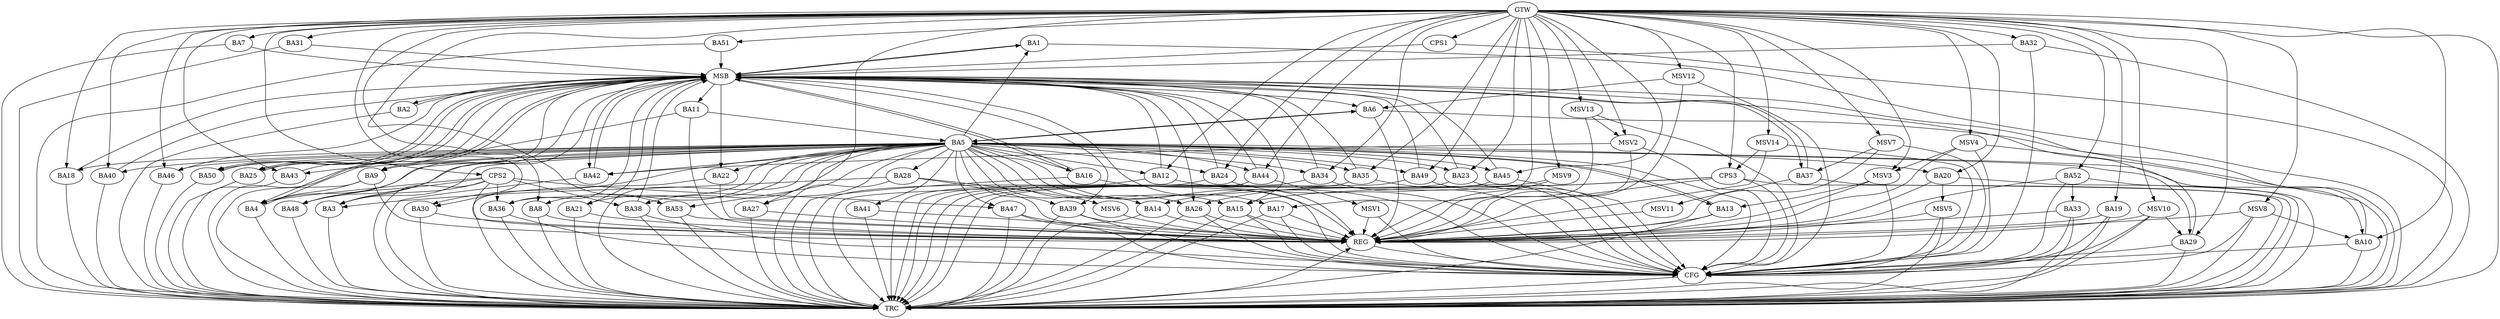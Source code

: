 strict digraph G {
  BA1 [ label="BA1" ];
  BA2 [ label="BA2" ];
  BA3 [ label="BA3" ];
  BA4 [ label="BA4" ];
  BA5 [ label="BA5" ];
  BA6 [ label="BA6" ];
  BA7 [ label="BA7" ];
  BA8 [ label="BA8" ];
  BA9 [ label="BA9" ];
  BA10 [ label="BA10" ];
  BA11 [ label="BA11" ];
  BA12 [ label="BA12" ];
  BA13 [ label="BA13" ];
  BA14 [ label="BA14" ];
  BA15 [ label="BA15" ];
  BA16 [ label="BA16" ];
  BA17 [ label="BA17" ];
  BA18 [ label="BA18" ];
  BA19 [ label="BA19" ];
  BA20 [ label="BA20" ];
  BA21 [ label="BA21" ];
  BA22 [ label="BA22" ];
  BA23 [ label="BA23" ];
  BA24 [ label="BA24" ];
  BA25 [ label="BA25" ];
  BA26 [ label="BA26" ];
  BA27 [ label="BA27" ];
  BA28 [ label="BA28" ];
  BA29 [ label="BA29" ];
  BA30 [ label="BA30" ];
  BA31 [ label="BA31" ];
  BA32 [ label="BA32" ];
  BA33 [ label="BA33" ];
  BA34 [ label="BA34" ];
  BA35 [ label="BA35" ];
  BA36 [ label="BA36" ];
  BA37 [ label="BA37" ];
  BA38 [ label="BA38" ];
  BA39 [ label="BA39" ];
  BA40 [ label="BA40" ];
  BA41 [ label="BA41" ];
  BA42 [ label="BA42" ];
  BA43 [ label="BA43" ];
  BA44 [ label="BA44" ];
  BA45 [ label="BA45" ];
  BA46 [ label="BA46" ];
  BA47 [ label="BA47" ];
  BA48 [ label="BA48" ];
  BA49 [ label="BA49" ];
  BA50 [ label="BA50" ];
  BA51 [ label="BA51" ];
  BA52 [ label="BA52" ];
  BA53 [ label="BA53" ];
  CPS1 [ label="CPS1" ];
  CPS2 [ label="CPS2" ];
  CPS3 [ label="CPS3" ];
  GTW [ label="GTW" ];
  REG [ label="REG" ];
  MSB [ label="MSB" ];
  CFG [ label="CFG" ];
  TRC [ label="TRC" ];
  MSV1 [ label="MSV1" ];
  MSV2 [ label="MSV2" ];
  MSV3 [ label="MSV3" ];
  MSV4 [ label="MSV4" ];
  MSV5 [ label="MSV5" ];
  MSV6 [ label="MSV6" ];
  MSV7 [ label="MSV7" ];
  MSV8 [ label="MSV8" ];
  MSV9 [ label="MSV9" ];
  MSV10 [ label="MSV10" ];
  MSV11 [ label="MSV11" ];
  MSV12 [ label="MSV12" ];
  MSV13 [ label="MSV13" ];
  MSV14 [ label="MSV14" ];
  BA5 -> BA4;
  BA6 -> BA5;
  BA9 -> BA4;
  BA11 -> BA5;
  BA13 -> BA5;
  BA28 -> BA3;
  BA52 -> BA33;
  CPS2 -> BA3;
  CPS2 -> BA36;
  CPS2 -> BA4;
  CPS2 -> BA48;
  CPS2 -> BA38;
  CPS2 -> BA47;
  CPS3 -> BA15;
  CPS3 -> BA14;
  GTW -> BA7;
  GTW -> BA8;
  GTW -> BA10;
  GTW -> BA12;
  GTW -> BA17;
  GTW -> BA18;
  GTW -> BA19;
  GTW -> BA20;
  GTW -> BA23;
  GTW -> BA24;
  GTW -> BA27;
  GTW -> BA29;
  GTW -> BA30;
  GTW -> BA31;
  GTW -> BA32;
  GTW -> BA34;
  GTW -> BA35;
  GTW -> BA40;
  GTW -> BA43;
  GTW -> BA44;
  GTW -> BA45;
  GTW -> BA46;
  GTW -> BA49;
  GTW -> BA51;
  GTW -> BA52;
  GTW -> BA53;
  GTW -> CPS1;
  GTW -> CPS2;
  GTW -> CPS3;
  BA5 -> REG;
  BA6 -> REG;
  BA8 -> REG;
  BA9 -> REG;
  BA11 -> REG;
  BA13 -> REG;
  BA14 -> REG;
  BA15 -> REG;
  BA17 -> REG;
  BA19 -> REG;
  BA20 -> REG;
  BA21 -> REG;
  BA22 -> REG;
  BA26 -> REG;
  BA27 -> REG;
  BA28 -> REG;
  BA30 -> REG;
  BA33 -> REG;
  BA39 -> REG;
  BA41 -> REG;
  BA47 -> REG;
  BA52 -> REG;
  BA53 -> REG;
  CPS2 -> REG;
  CPS3 -> REG;
  BA1 -> MSB;
  MSB -> BA2;
  MSB -> REG;
  BA2 -> MSB;
  MSB -> BA1;
  BA3 -> MSB;
  BA4 -> MSB;
  BA7 -> MSB;
  BA10 -> MSB;
  BA12 -> MSB;
  MSB -> BA4;
  BA16 -> MSB;
  BA18 -> MSB;
  MSB -> BA9;
  BA23 -> MSB;
  BA24 -> MSB;
  BA25 -> MSB;
  BA29 -> MSB;
  BA31 -> MSB;
  BA32 -> MSB;
  BA34 -> MSB;
  BA35 -> MSB;
  MSB -> BA16;
  BA36 -> MSB;
  MSB -> BA21;
  BA37 -> MSB;
  MSB -> BA26;
  BA38 -> MSB;
  MSB -> BA22;
  BA40 -> MSB;
  MSB -> BA37;
  BA42 -> MSB;
  MSB -> BA11;
  BA43 -> MSB;
  BA44 -> MSB;
  MSB -> BA39;
  BA45 -> MSB;
  MSB -> BA25;
  BA46 -> MSB;
  MSB -> BA42;
  BA48 -> MSB;
  MSB -> BA15;
  BA49 -> MSB;
  BA50 -> MSB;
  MSB -> BA6;
  BA51 -> MSB;
  MSB -> BA50;
  CPS1 -> MSB;
  BA19 -> CFG;
  BA10 -> CFG;
  BA47 -> CFG;
  BA12 -> CFG;
  BA5 -> CFG;
  BA49 -> CFG;
  BA23 -> CFG;
  BA52 -> CFG;
  BA45 -> CFG;
  BA24 -> CFG;
  BA39 -> CFG;
  BA29 -> CFG;
  BA32 -> CFG;
  BA16 -> CFG;
  BA26 -> CFG;
  BA35 -> CFG;
  BA36 -> CFG;
  BA15 -> CFG;
  BA34 -> CFG;
  BA38 -> CFG;
  CPS3 -> CFG;
  BA17 -> CFG;
  BA33 -> CFG;
  REG -> CFG;
  BA1 -> TRC;
  BA2 -> TRC;
  BA3 -> TRC;
  BA4 -> TRC;
  BA5 -> TRC;
  BA6 -> TRC;
  BA7 -> TRC;
  BA8 -> TRC;
  BA9 -> TRC;
  BA10 -> TRC;
  BA11 -> TRC;
  BA12 -> TRC;
  BA13 -> TRC;
  BA14 -> TRC;
  BA15 -> TRC;
  BA16 -> TRC;
  BA17 -> TRC;
  BA18 -> TRC;
  BA19 -> TRC;
  BA20 -> TRC;
  BA21 -> TRC;
  BA22 -> TRC;
  BA23 -> TRC;
  BA24 -> TRC;
  BA25 -> TRC;
  BA26 -> TRC;
  BA27 -> TRC;
  BA28 -> TRC;
  BA29 -> TRC;
  BA30 -> TRC;
  BA31 -> TRC;
  BA32 -> TRC;
  BA33 -> TRC;
  BA34 -> TRC;
  BA35 -> TRC;
  BA36 -> TRC;
  BA37 -> TRC;
  BA38 -> TRC;
  BA39 -> TRC;
  BA40 -> TRC;
  BA41 -> TRC;
  BA42 -> TRC;
  BA43 -> TRC;
  BA44 -> TRC;
  BA45 -> TRC;
  BA46 -> TRC;
  BA47 -> TRC;
  BA48 -> TRC;
  BA49 -> TRC;
  BA50 -> TRC;
  BA51 -> TRC;
  BA52 -> TRC;
  BA53 -> TRC;
  CPS1 -> TRC;
  CPS2 -> TRC;
  CPS3 -> TRC;
  GTW -> TRC;
  CFG -> TRC;
  TRC -> REG;
  BA5 -> BA18;
  BA5 -> BA24;
  BA5 -> BA13;
  BA5 -> BA36;
  BA5 -> BA14;
  BA5 -> BA35;
  BA5 -> BA8;
  BA5 -> BA27;
  BA5 -> BA22;
  BA5 -> BA43;
  BA5 -> BA6;
  BA5 -> BA42;
  BA5 -> BA9;
  BA5 -> BA47;
  BA5 -> BA20;
  BA5 -> BA16;
  BA5 -> BA49;
  BA5 -> BA38;
  BA5 -> BA29;
  BA5 -> BA45;
  BA5 -> BA26;
  BA5 -> BA1;
  BA5 -> BA44;
  BA5 -> BA23;
  BA5 -> BA28;
  BA5 -> BA15;
  BA5 -> BA10;
  BA5 -> BA25;
  BA5 -> BA39;
  BA5 -> BA50;
  BA5 -> BA17;
  BA5 -> BA53;
  BA5 -> BA12;
  BA5 -> BA3;
  BA5 -> BA48;
  BA5 -> BA46;
  BA5 -> BA21;
  BA5 -> BA41;
  BA5 -> BA34;
  BA5 -> BA40;
  BA5 -> BA30;
  BA44 -> MSV1;
  MSV1 -> REG;
  MSV1 -> CFG;
  MSV2 -> BA42;
  GTW -> MSV2;
  MSV2 -> REG;
  MSV2 -> CFG;
  MSV3 -> BA13;
  GTW -> MSV3;
  MSV3 -> REG;
  MSV3 -> CFG;
  MSV4 -> MSV3;
  GTW -> MSV4;
  MSV4 -> REG;
  MSV4 -> TRC;
  MSV4 -> CFG;
  BA20 -> MSV5;
  MSV5 -> REG;
  MSV5 -> TRC;
  MSV5 -> CFG;
  BA28 -> MSV6;
  MSV6 -> REG;
  MSV7 -> BA37;
  GTW -> MSV7;
  MSV7 -> REG;
  MSV7 -> CFG;
  MSV8 -> BA10;
  GTW -> MSV8;
  MSV8 -> REG;
  MSV8 -> TRC;
  MSV8 -> CFG;
  MSV9 -> BA26;
  GTW -> MSV9;
  MSV9 -> REG;
  MSV10 -> BA29;
  GTW -> MSV10;
  MSV10 -> REG;
  MSV10 -> TRC;
  MSV10 -> CFG;
  BA37 -> MSV11;
  MSV11 -> REG;
  MSV12 -> BA6;
  GTW -> MSV12;
  MSV12 -> REG;
  MSV12 -> CFG;
  MSV13 -> MSV2;
  GTW -> MSV13;
  MSV13 -> REG;
  MSV13 -> CFG;
  MSV14 -> CPS3;
  GTW -> MSV14;
  MSV14 -> REG;
  MSV14 -> CFG;
}

